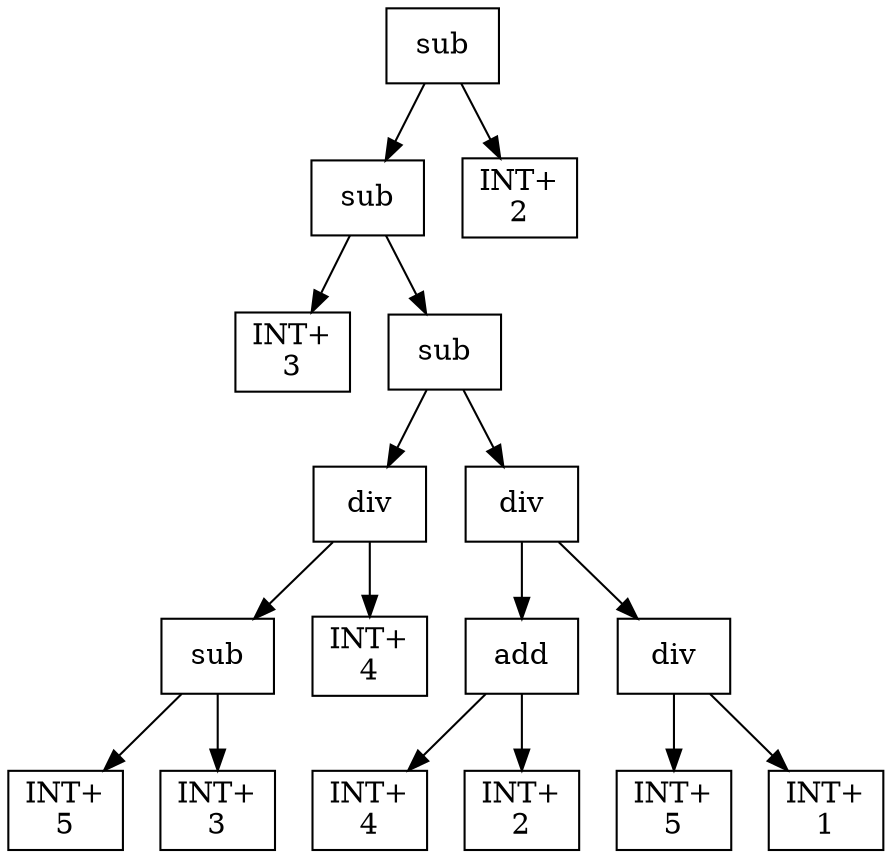 digraph expr {
  node [shape=box];
  n1 [label="sub"];
  n2 [label="sub"];
  n3 [label="INT+\n3"];
  n4 [label="sub"];
  n5 [label="div"];
  n6 [label="sub"];
  n7 [label="INT+\n5"];
  n8 [label="INT+\n3"];
  n6 -> n7;
  n6 -> n8;
  n9 [label="INT+\n4"];
  n5 -> n6;
  n5 -> n9;
  n10 [label="div"];
  n11 [label="add"];
  n12 [label="INT+\n4"];
  n13 [label="INT+\n2"];
  n11 -> n12;
  n11 -> n13;
  n14 [label="div"];
  n15 [label="INT+\n5"];
  n16 [label="INT+\n1"];
  n14 -> n15;
  n14 -> n16;
  n10 -> n11;
  n10 -> n14;
  n4 -> n5;
  n4 -> n10;
  n2 -> n3;
  n2 -> n4;
  n17 [label="INT+\n2"];
  n1 -> n2;
  n1 -> n17;
}